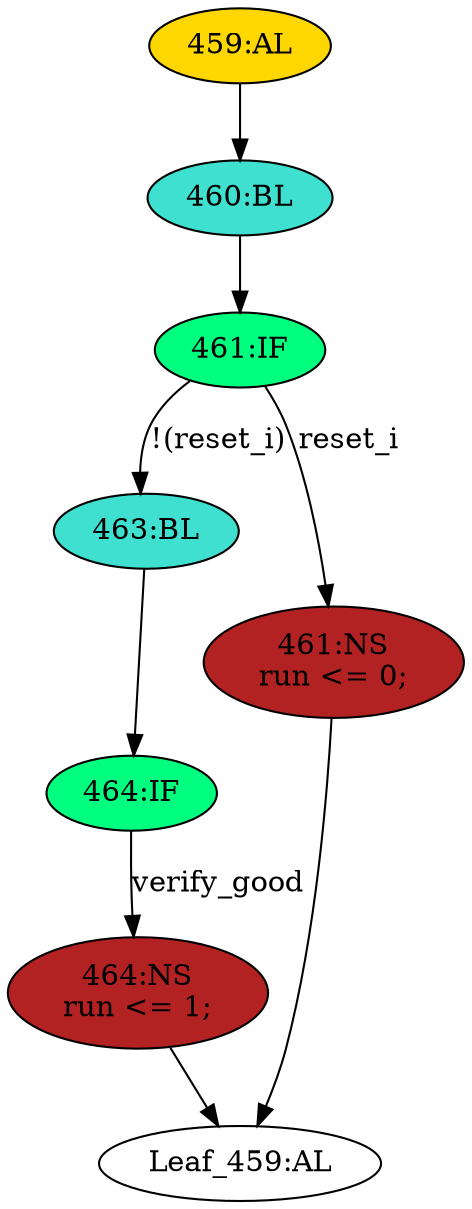 strict digraph "" {
	node [label="\N"];
	"461:IF"	 [ast="<pyverilog.vparser.ast.IfStatement object at 0x7f19debe5e10>",
		fillcolor=springgreen,
		label="461:IF",
		statements="[]",
		style=filled,
		typ=IfStatement];
	"463:BL"	 [ast="<pyverilog.vparser.ast.Block object at 0x7f19debe5e90>",
		fillcolor=turquoise,
		label="463:BL",
		statements="[]",
		style=filled,
		typ=Block];
	"461:IF" -> "463:BL"	 [cond="['reset_i']",
		label="!(reset_i)",
		lineno=461];
	"461:NS"	 [ast="<pyverilog.vparser.ast.NonblockingSubstitution object at 0x7f19debeb150>",
		fillcolor=firebrick,
		label="461:NS
run <= 0;",
		statements="[<pyverilog.vparser.ast.NonblockingSubstitution object at 0x7f19debeb150>]",
		style=filled,
		typ=NonblockingSubstitution];
	"461:IF" -> "461:NS"	 [cond="['reset_i']",
		label=reset_i,
		lineno=461];
	"464:IF"	 [ast="<pyverilog.vparser.ast.IfStatement object at 0x7f19debe5ed0>",
		fillcolor=springgreen,
		label="464:IF",
		statements="[]",
		style=filled,
		typ=IfStatement];
	"463:BL" -> "464:IF"	 [cond="[]",
		lineno=None];
	"464:NS"	 [ast="<pyverilog.vparser.ast.NonblockingSubstitution object at 0x7f19debe5f50>",
		fillcolor=firebrick,
		label="464:NS
run <= 1;",
		statements="[<pyverilog.vparser.ast.NonblockingSubstitution object at 0x7f19debe5f50>]",
		style=filled,
		typ=NonblockingSubstitution];
	"464:IF" -> "464:NS"	 [cond="['verify_good']",
		label=verify_good,
		lineno=464];
	"Leaf_459:AL"	 [def_var="['run']",
		label="Leaf_459:AL"];
	"464:NS" -> "Leaf_459:AL"	 [cond="[]",
		lineno=None];
	"461:NS" -> "Leaf_459:AL"	 [cond="[]",
		lineno=None];
	"459:AL"	 [ast="<pyverilog.vparser.ast.Always object at 0x7f19debeb310>",
		clk_sens=True,
		fillcolor=gold,
		label="459:AL",
		sens="['clk_i', 'reset_i']",
		statements="[]",
		style=filled,
		typ=Always,
		use_var="['reset_i', 'verify_good']"];
	"460:BL"	 [ast="<pyverilog.vparser.ast.Block object at 0x7f19debeb490>",
		fillcolor=turquoise,
		label="460:BL",
		statements="[]",
		style=filled,
		typ=Block];
	"459:AL" -> "460:BL"	 [cond="[]",
		lineno=None];
	"460:BL" -> "461:IF"	 [cond="[]",
		lineno=None];
}
